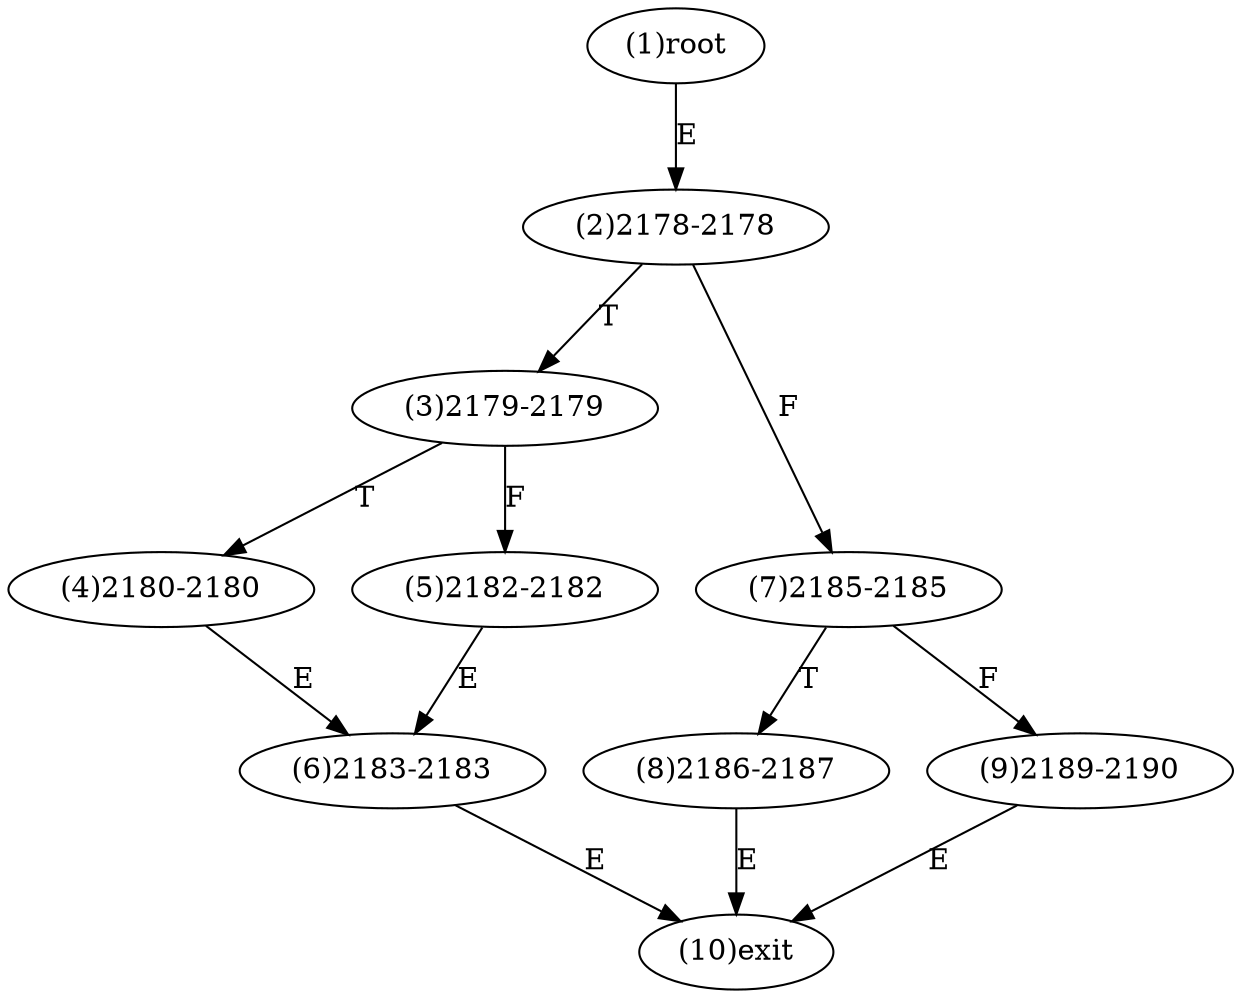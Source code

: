 digraph "" { 
1[ label="(1)root"];
2[ label="(2)2178-2178"];
3[ label="(3)2179-2179"];
4[ label="(4)2180-2180"];
5[ label="(5)2182-2182"];
6[ label="(6)2183-2183"];
7[ label="(7)2185-2185"];
8[ label="(8)2186-2187"];
9[ label="(9)2189-2190"];
10[ label="(10)exit"];
1->2[ label="E"];
2->7[ label="F"];
2->3[ label="T"];
3->5[ label="F"];
3->4[ label="T"];
4->6[ label="E"];
5->6[ label="E"];
6->10[ label="E"];
7->9[ label="F"];
7->8[ label="T"];
8->10[ label="E"];
9->10[ label="E"];
}